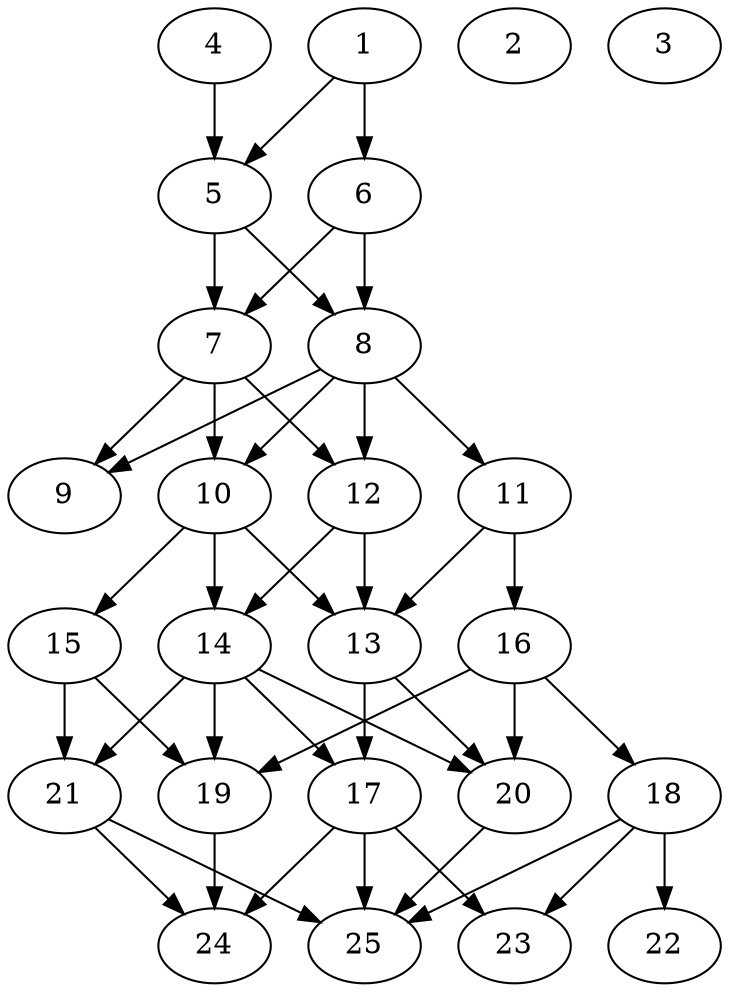 // DAG automatically generated by daggen at Thu Oct  3 14:00:39 2019
// ./daggen --dot -n 25 --ccr 0.3 --fat 0.5 --regular 0.5 --density 0.7 --mindata 5242880 --maxdata 52428800 
digraph G {
  1 [size="120859307", alpha="0.15", expect_size="36257792"] 
  1 -> 5 [size ="36257792"]
  1 -> 6 [size ="36257792"]
  2 [size="111022080", alpha="0.14", expect_size="33306624"] 
  3 [size="126774613", alpha="0.09", expect_size="38032384"] 
  4 [size="43912533", alpha="0.08", expect_size="13173760"] 
  4 -> 5 [size ="13173760"]
  5 [size="123542187", alpha="0.04", expect_size="37062656"] 
  5 -> 7 [size ="37062656"]
  5 -> 8 [size ="37062656"]
  6 [size="92590080", alpha="0.19", expect_size="27777024"] 
  6 -> 7 [size ="27777024"]
  6 -> 8 [size ="27777024"]
  7 [size="97751040", alpha="0.16", expect_size="29325312"] 
  7 -> 9 [size ="29325312"]
  7 -> 10 [size ="29325312"]
  7 -> 12 [size ="29325312"]
  8 [size="127078400", alpha="0.18", expect_size="38123520"] 
  8 -> 9 [size ="38123520"]
  8 -> 10 [size ="38123520"]
  8 -> 11 [size ="38123520"]
  8 -> 12 [size ="38123520"]
  9 [size="85770240", alpha="0.00", expect_size="25731072"] 
  10 [size="36075520", alpha="0.19", expect_size="10822656"] 
  10 -> 13 [size ="10822656"]
  10 -> 14 [size ="10822656"]
  10 -> 15 [size ="10822656"]
  11 [size="163505493", alpha="0.01", expect_size="49051648"] 
  11 -> 13 [size ="49051648"]
  11 -> 16 [size ="49051648"]
  12 [size="122774187", alpha="0.19", expect_size="36832256"] 
  12 -> 13 [size ="36832256"]
  12 -> 14 [size ="36832256"]
  13 [size="73615360", alpha="0.19", expect_size="22084608"] 
  13 -> 17 [size ="22084608"]
  13 -> 20 [size ="22084608"]
  14 [size="141318827", alpha="0.12", expect_size="42395648"] 
  14 -> 17 [size ="42395648"]
  14 -> 19 [size ="42395648"]
  14 -> 20 [size ="42395648"]
  14 -> 21 [size ="42395648"]
  15 [size="48155307", alpha="0.13", expect_size="14446592"] 
  15 -> 19 [size ="14446592"]
  15 -> 21 [size ="14446592"]
  16 [size="77752320", alpha="0.01", expect_size="23325696"] 
  16 -> 18 [size ="23325696"]
  16 -> 19 [size ="23325696"]
  16 -> 20 [size ="23325696"]
  17 [size="69881173", alpha="0.04", expect_size="20964352"] 
  17 -> 23 [size ="20964352"]
  17 -> 24 [size ="20964352"]
  17 -> 25 [size ="20964352"]
  18 [size="34710187", alpha="0.15", expect_size="10413056"] 
  18 -> 22 [size ="10413056"]
  18 -> 23 [size ="10413056"]
  18 -> 25 [size ="10413056"]
  19 [size="172571307", alpha="0.06", expect_size="51771392"] 
  19 -> 24 [size ="51771392"]
  20 [size="174110720", alpha="0.11", expect_size="52233216"] 
  20 -> 25 [size ="52233216"]
  21 [size="162341547", alpha="0.08", expect_size="48702464"] 
  21 -> 24 [size ="48702464"]
  21 -> 25 [size ="48702464"]
  22 [size="171185493", alpha="0.18", expect_size="51355648"] 
  23 [size="166219093", alpha="0.01", expect_size="49865728"] 
  24 [size="157812053", alpha="0.08", expect_size="47343616"] 
  25 [size="93982720", alpha="0.08", expect_size="28194816"] 
}
